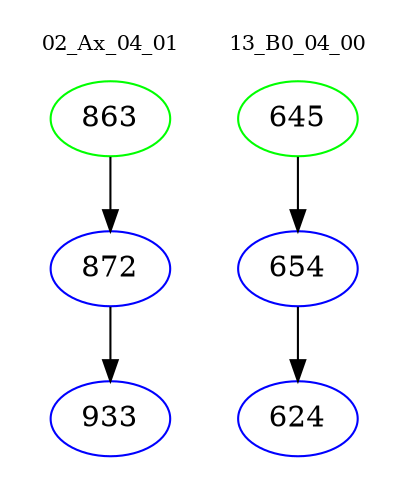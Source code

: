 digraph{
subgraph cluster_0 {
color = white
label = "02_Ax_04_01";
fontsize=10;
T0_863 [label="863", color="green"]
T0_863 -> T0_872 [color="black"]
T0_872 [label="872", color="blue"]
T0_872 -> T0_933 [color="black"]
T0_933 [label="933", color="blue"]
}
subgraph cluster_1 {
color = white
label = "13_B0_04_00";
fontsize=10;
T1_645 [label="645", color="green"]
T1_645 -> T1_654 [color="black"]
T1_654 [label="654", color="blue"]
T1_654 -> T1_624 [color="black"]
T1_624 [label="624", color="blue"]
}
}
